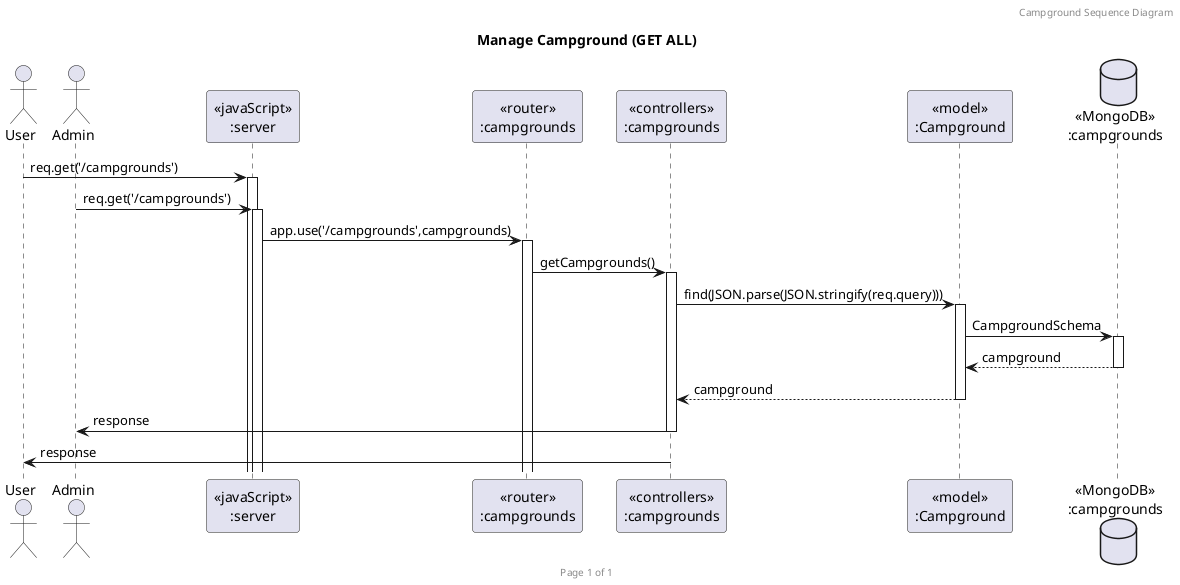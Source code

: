 @startuml Manage Campground (GET ALL)

header Campground Sequence Diagram
footer Page %page% of %lastpage%
title "Manage Campground (GET ALL)"

actor "User" as user
actor "Admin" as admin
participant "<<javaScript>>\n:server" as server
participant "<<router>>\n:campgrounds" as routerCampgrounds
participant "<<controllers>>\n:campgrounds" as controllersCampgrounds
participant "<<model>>\n:Campground" as modelCampground
database "<<MongoDB>>\n:campgrounds" as CampgroundsDatabase

user->server ++:req.get('/campgrounds')
admin->server ++:req.get('/campgrounds')
server->routerCampgrounds ++:app.use('/campgrounds',campgrounds)
routerCampgrounds -> controllersCampgrounds ++:getCampgrounds()
controllersCampgrounds->modelCampground ++:find(JSON.parse(JSON.stringify(req.query)))
modelCampground ->CampgroundsDatabase ++:CampgroundSchema
CampgroundsDatabase --> modelCampground --:campground
controllersCampgrounds <-- modelCampground --:campground
controllersCampgrounds->admin --:response
controllersCampgrounds->user --:response

@enduml
